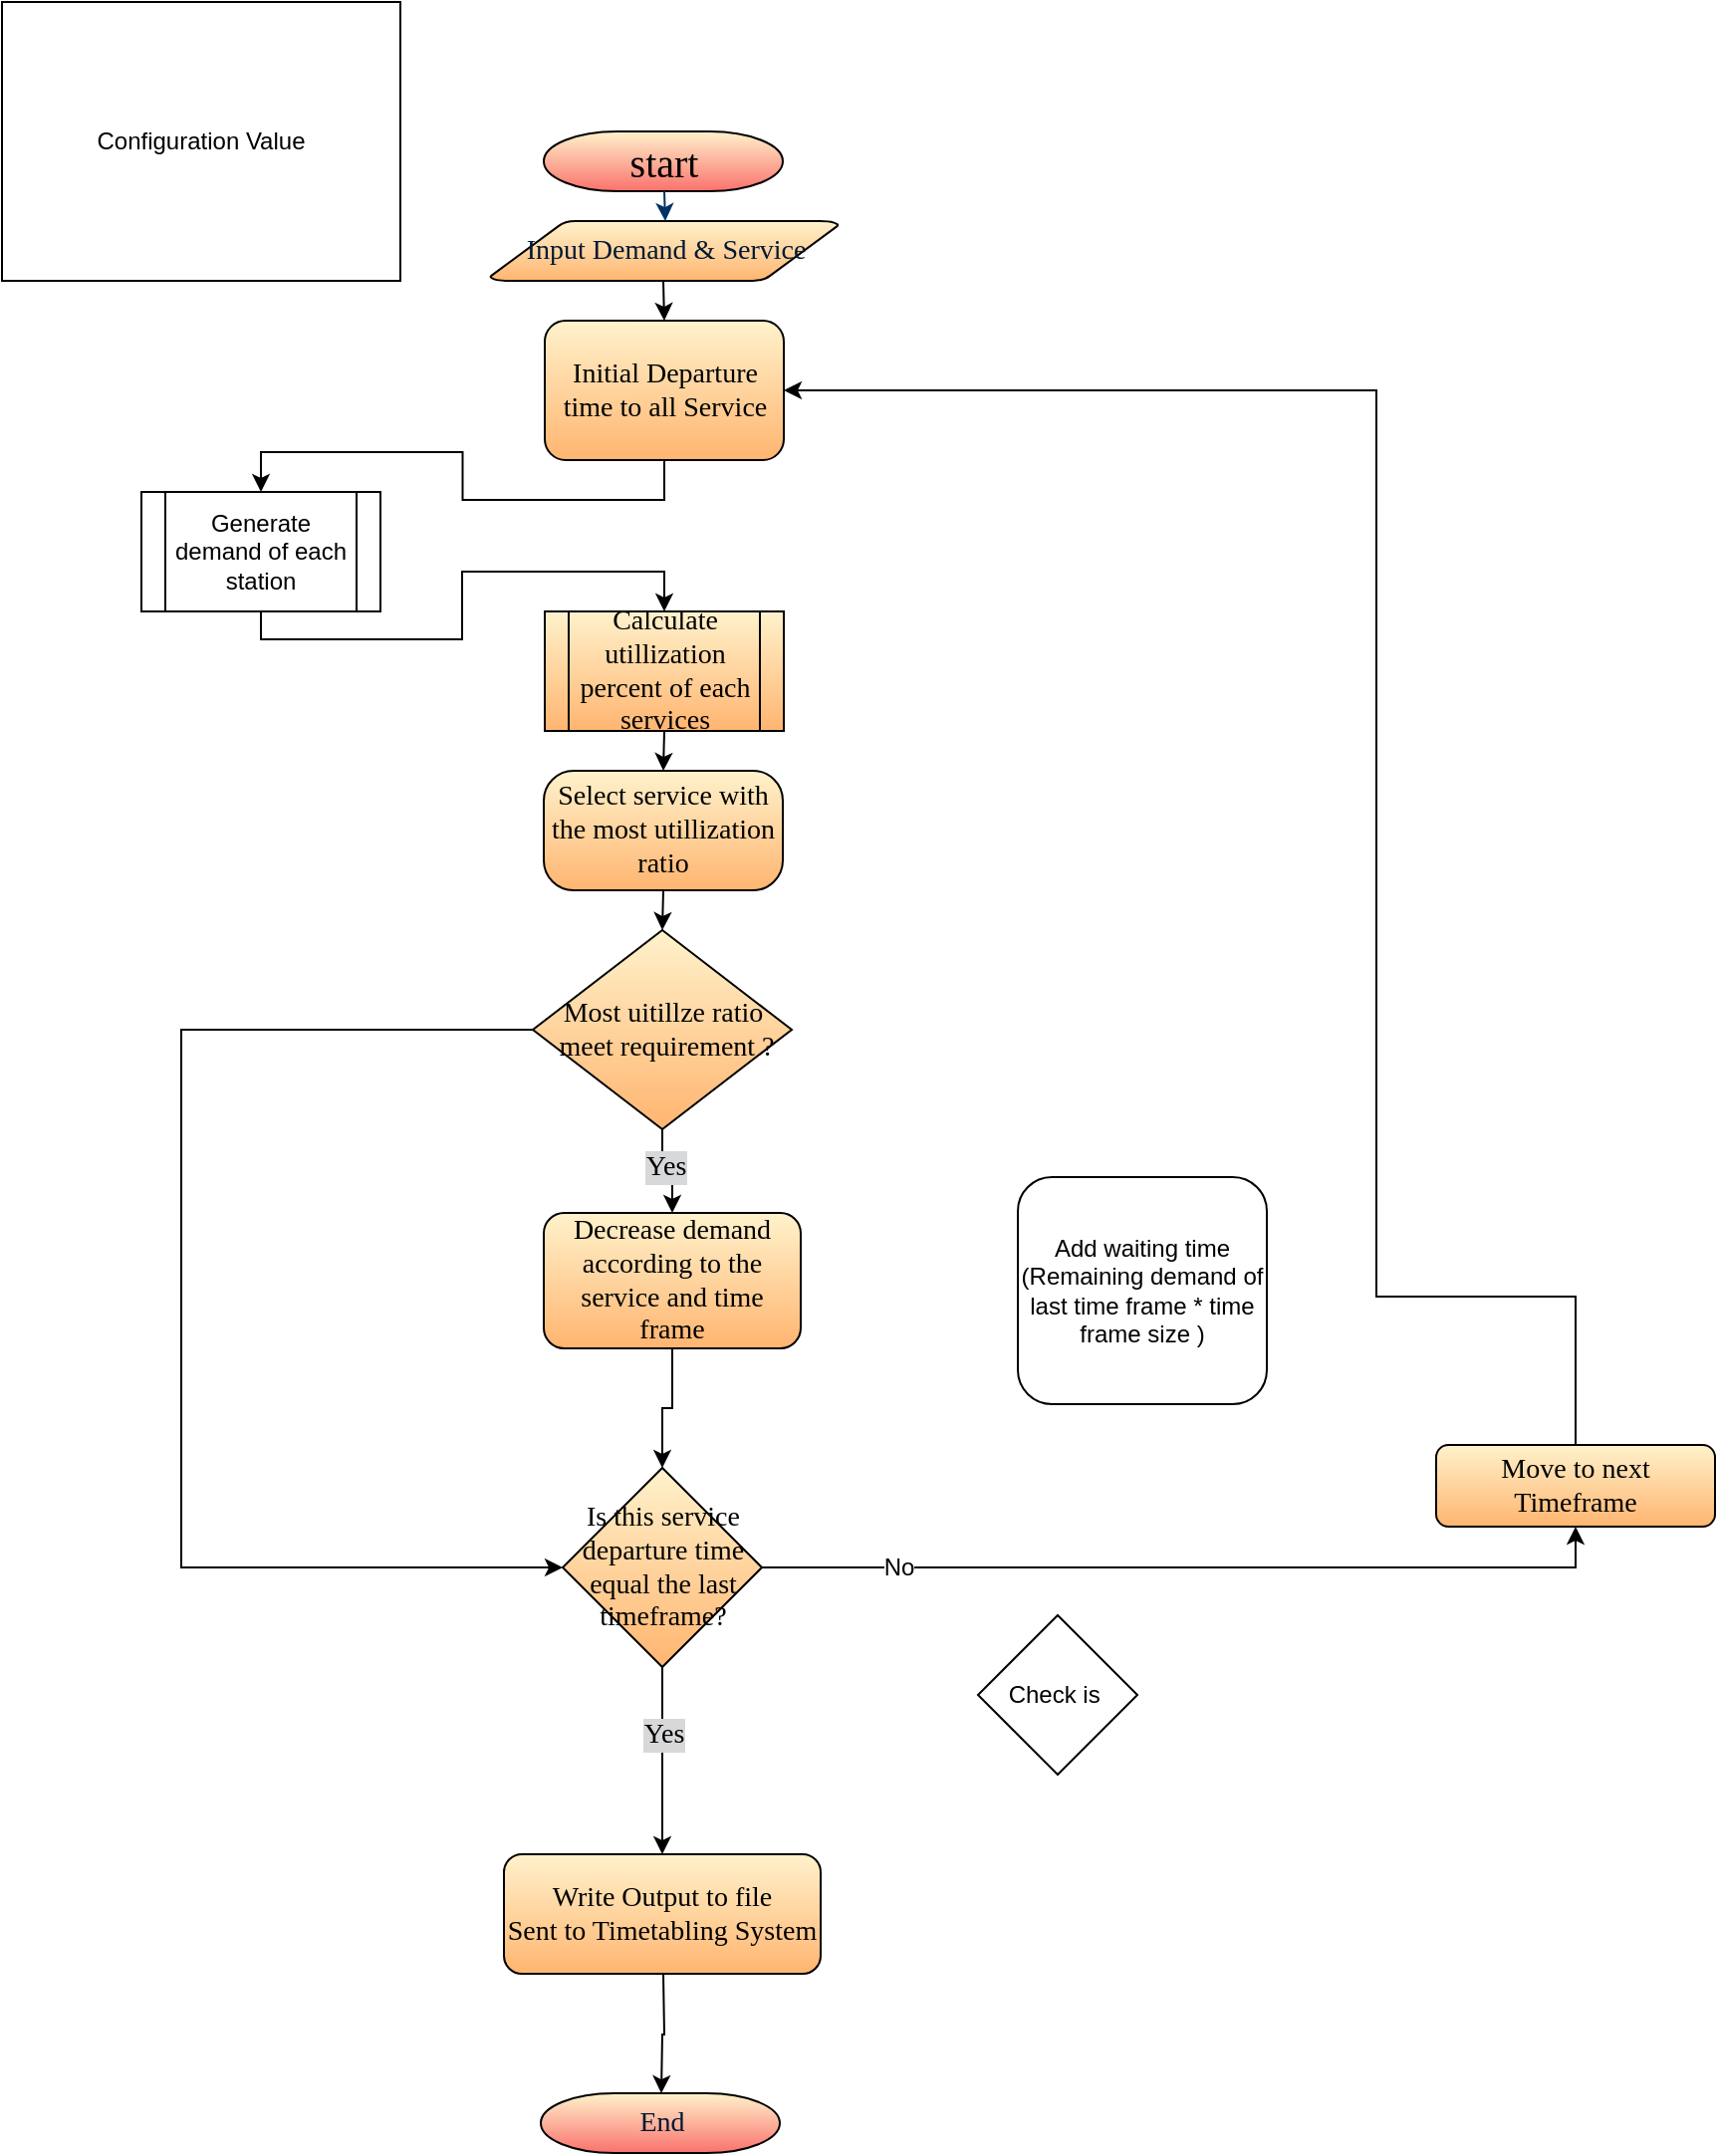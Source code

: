 <mxfile version="10.6.5" type="github"><diagram id="IksRYjbdFxxhTBMnKAOK" name="Page-1"><mxGraphModel dx="1394" dy="715" grid="1" gridSize="10" guides="1" tooltips="1" connect="1" arrows="1" fold="1" page="1" pageScale="1" pageWidth="850" pageHeight="1100" math="0" shadow="0"><root><mxCell id="0"/><mxCell id="1" parent="0"/><mxCell id="jh3pecBuK80P3w0I09oi-1" value="start" style="shape=mxgraph.flowchart.terminator;fillColor=#FFF2CC;strokeColor=#000000;strokeWidth=1;gradientDirection=south;fontStyle=0;html=1;fontFamily=Times New Roman;spacing=2;fontSize=20;gradientColor=#FA726D;labelBorderColor=none;" parent="1" vertex="1"><mxGeometry x="272" y="75" width="120" height="30" as="geometry"/></mxCell><mxCell id="jh3pecBuK80P3w0I09oi-2" value="Input Demand &amp;amp; Service&lt;br style=&quot;font-size: 14px;&quot;&gt;" style="shape=mxgraph.flowchart.data;fillColor=#FFF2CC;strokeColor=#000000;strokeWidth=1;gradientColor=#FFB570;gradientDirection=south;fontColor=#001933;fontStyle=0;html=1;fontFamily=Times New Roman;spacing=2;fontSize=14;labelBorderColor=none;" parent="1" vertex="1"><mxGeometry x="245" y="120" width="175" height="30" as="geometry"/></mxCell><mxCell id="jh3pecBuK80P3w0I09oi-3" style="edgeStyle=orthogonalEdgeStyle;rounded=0;html=1;exitX=0.5;exitY=1;exitPerimeter=0;entryX=0.5;entryY=0;jettySize=auto;orthogonalLoop=1;fontFamily=Times New Roman;spacing=2;fontSize=14;labelBorderColor=none;" parent="1" target="jh3pecBuK80P3w0I09oi-8" edge="1"><mxGeometry relative="1" as="geometry"><mxPoint x="332" y="150" as="sourcePoint"/></mxGeometry></mxCell><mxCell id="jh3pecBuK80P3w0I09oi-5" style="fontColor=#001933;fontStyle=1;strokeColor=#003366;strokeWidth=1;html=1;fontFamily=Times New Roman;spacing=2;fontSize=14;labelBorderColor=none;" parent="1" source="jh3pecBuK80P3w0I09oi-1" edge="1"><mxGeometry relative="1" as="geometry"><mxPoint x="333" y="120" as="targetPoint"/></mxGeometry></mxCell><mxCell id="WuXg2kiTyfer259w6d29-3" style="edgeStyle=orthogonalEdgeStyle;rounded=0;orthogonalLoop=1;jettySize=auto;html=1;exitX=0.5;exitY=1;exitDx=0;exitDy=0;entryX=0.5;entryY=0;entryDx=0;entryDy=0;" edge="1" parent="1" source="jh3pecBuK80P3w0I09oi-8" target="WuXg2kiTyfer259w6d29-2"><mxGeometry relative="1" as="geometry"/></mxCell><mxCell id="jh3pecBuK80P3w0I09oi-8" value="Initial Departure time to all Service" style="rounded=1;whiteSpace=wrap;html=1;fontFamily=Times New Roman;spacing=2;fontSize=14;fillColor=#FFF2CC;gradientColor=#FFB570;labelBorderColor=none;strokeColor=#000000;strokeWidth=1;" parent="1" vertex="1"><mxGeometry x="272.5" y="170" width="120" height="70" as="geometry"/></mxCell><mxCell id="jh3pecBuK80P3w0I09oi-47" style="edgeStyle=orthogonalEdgeStyle;rounded=0;html=1;exitX=0.5;exitY=1;entryX=0.5;entryY=0;jettySize=auto;orthogonalLoop=1;fontFamily=Times New Roman;spacing=2;fontSize=14;labelBorderColor=none;" parent="1" source="jh3pecBuK80P3w0I09oi-22" target="jh3pecBuK80P3w0I09oi-24" edge="1"><mxGeometry relative="1" as="geometry"/></mxCell><mxCell id="jh3pecBuK80P3w0I09oi-69" value="Yes" style="text;html=1;resizable=0;points=[];align=center;verticalAlign=middle;labelBackgroundColor=#d7d8d9;fontFamily=Times New Roman;spacing=2;fontSize=14;labelBorderColor=none;" parent="jh3pecBuK80P3w0I09oi-47" vertex="1" connectable="0"><mxGeometry x="-0.276" relative="1" as="geometry"><mxPoint as="offset"/></mxGeometry></mxCell><mxCell id="WuXg2kiTyfer259w6d29-13" style="edgeStyle=orthogonalEdgeStyle;rounded=0;orthogonalLoop=1;jettySize=auto;html=1;exitX=1;exitY=0.5;exitDx=0;exitDy=0;entryX=0.5;entryY=1;entryDx=0;entryDy=0;" edge="1" parent="1" source="jh3pecBuK80P3w0I09oi-22" target="jh3pecBuK80P3w0I09oi-79"><mxGeometry relative="1" as="geometry"><mxPoint x="580" y="910" as="targetPoint"/></mxGeometry></mxCell><mxCell id="WuXg2kiTyfer259w6d29-17" value="No" style="text;html=1;resizable=0;points=[];align=center;verticalAlign=middle;labelBackgroundColor=#ffffff;" vertex="1" connectable="0" parent="WuXg2kiTyfer259w6d29-13"><mxGeometry x="-0.583" y="-2" relative="1" as="geometry"><mxPoint x="-21" y="-2" as="offset"/></mxGeometry></mxCell><mxCell id="jh3pecBuK80P3w0I09oi-22" value="Is this service departure time equal the last timeframe?" style="rhombus;whiteSpace=wrap;html=1;fontFamily=Times New Roman;spacing=2;fontSize=14;fillColor=#FFF2CC;gradientColor=#FFB570;labelBorderColor=none;strokeColor=#000000;strokeWidth=1;" parent="1" vertex="1"><mxGeometry x="281.5" y="746" width="100" height="100" as="geometry"/></mxCell><mxCell id="jh3pecBuK80P3w0I09oi-23" style="edgeStyle=orthogonalEdgeStyle;rounded=0;html=1;exitX=0.5;exitY=1;entryX=0.5;entryY=0;entryPerimeter=0;jettySize=auto;orthogonalLoop=1;fontFamily=Times New Roman;spacing=2;fontSize=14;labelBorderColor=none;" parent="1" edge="1"><mxGeometry relative="1" as="geometry"><mxPoint x="332" y="1000" as="sourcePoint"/><mxPoint x="331" y="1060" as="targetPoint"/></mxGeometry></mxCell><mxCell id="jh3pecBuK80P3w0I09oi-24" value="Write Output to file&lt;br style=&quot;font-size: 14px;&quot;&gt;Sent to Timetabling System&lt;br style=&quot;font-size: 14px;&quot;&gt;" style="rounded=1;whiteSpace=wrap;html=1;fontFamily=Times New Roman;spacing=2;fontSize=14;fillColor=#FFF2CC;gradientColor=#FFB570;labelBorderColor=none;strokeColor=#000000;strokeWidth=1;" parent="1" vertex="1"><mxGeometry x="252" y="940" width="159" height="60" as="geometry"/></mxCell><mxCell id="jh3pecBuK80P3w0I09oi-25" value="End" style="shape=mxgraph.flowchart.terminator;fillColor=#FFF2CC;strokeColor=#000000;strokeWidth=1;gradientColor=#FA726D;gradientDirection=south;fontColor=#001933;fontStyle=0;html=1;fontFamily=Times New Roman;spacing=2;fontSize=14;labelBorderColor=none;" parent="1" vertex="1"><mxGeometry x="270.5" y="1060" width="120" height="30" as="geometry"/></mxCell><mxCell id="WuXg2kiTyfer259w6d29-16" style="edgeStyle=orthogonalEdgeStyle;rounded=0;orthogonalLoop=1;jettySize=auto;html=1;exitX=0.5;exitY=1;exitDx=0;exitDy=0;entryX=0.5;entryY=0;entryDx=0;entryDy=0;" edge="1" parent="1" source="jh3pecBuK80P3w0I09oi-26" target="jh3pecBuK80P3w0I09oi-22"><mxGeometry relative="1" as="geometry"/></mxCell><mxCell id="jh3pecBuK80P3w0I09oi-26" value="Decrease demand according to the service and time frame" style="rounded=1;whiteSpace=wrap;html=1;fontFamily=Times New Roman;spacing=2;fontSize=14;fillColor=#FFF2CC;gradientColor=#FFB570;labelBorderColor=none;strokeColor=#000000;strokeWidth=1;" parent="1" vertex="1"><mxGeometry x="272" y="618" width="129" height="68" as="geometry"/></mxCell><mxCell id="jh3pecBuK80P3w0I09oi-43" style="edgeStyle=orthogonalEdgeStyle;rounded=0;html=1;exitX=0.5;exitY=1;entryX=0.5;entryY=0;jettySize=auto;orthogonalLoop=1;fontFamily=Times New Roman;spacing=2;fontSize=14;entryDx=0;entryDy=0;labelBorderColor=none;" parent="1" source="jh3pecBuK80P3w0I09oi-39" target="jh3pecBuK80P3w0I09oi-85" edge="1"><mxGeometry relative="1" as="geometry"><mxPoint x="330.724" y="426.207" as="targetPoint"/></mxGeometry></mxCell><mxCell id="jh3pecBuK80P3w0I09oi-39" value="&lt;span style=&quot;font-size: 14px&quot;&gt;Calculate utillization percent of each services&lt;/span&gt;" style="shape=process;whiteSpace=wrap;html=1;backgroundOutline=1;fontFamily=Times New Roman;spacing=2;fontSize=14;fillColor=#FFF2CC;gradientColor=#FFB570;labelBorderColor=none;strokeColor=#000000;strokeWidth=1;" parent="1" vertex="1"><mxGeometry x="272.5" y="316" width="120" height="60" as="geometry"/></mxCell><mxCell id="jh3pecBuK80P3w0I09oi-63" style="edgeStyle=orthogonalEdgeStyle;rounded=0;html=1;exitX=0.5;exitY=1;entryX=0.5;entryY=0;jettySize=auto;orthogonalLoop=1;fontFamily=Times New Roman;spacing=2;fontSize=14;labelBorderColor=none;" parent="1" source="jh3pecBuK80P3w0I09oi-60" target="jh3pecBuK80P3w0I09oi-26" edge="1"><mxGeometry relative="1" as="geometry"/></mxCell><mxCell id="jh3pecBuK80P3w0I09oi-64" value="Yes" style="text;html=1;resizable=0;points=[];align=center;verticalAlign=middle;labelBackgroundColor=#d7d8d9;fontFamily=Times New Roman;spacing=2;fontSize=14;labelBorderColor=none;" parent="jh3pecBuK80P3w0I09oi-63" vertex="1" connectable="0"><mxGeometry x="-0.651" y="3" relative="1" as="geometry"><mxPoint x="-2" y="11" as="offset"/></mxGeometry></mxCell><mxCell id="WuXg2kiTyfer259w6d29-12" style="edgeStyle=orthogonalEdgeStyle;rounded=0;orthogonalLoop=1;jettySize=auto;html=1;exitX=0;exitY=0.5;exitDx=0;exitDy=0;entryX=0;entryY=0.5;entryDx=0;entryDy=0;" edge="1" parent="1" source="jh3pecBuK80P3w0I09oi-60" target="jh3pecBuK80P3w0I09oi-22"><mxGeometry relative="1" as="geometry"><Array as="points"><mxPoint x="90" y="526"/><mxPoint x="90" y="796"/></Array></mxGeometry></mxCell><mxCell id="jh3pecBuK80P3w0I09oi-60" value="Most uitillze ratio &amp;nbsp;meet requirement ?" style="rhombus;whiteSpace=wrap;html=1;fontFamily=Times New Roman;spacing=2;fontSize=14;fillColor=#FFF2CC;gradientColor=#FFB570;labelBorderColor=none;strokeColor=#000000;strokeWidth=1;" parent="1" vertex="1"><mxGeometry x="266.5" y="476" width="130" height="100" as="geometry"/></mxCell><mxCell id="jh3pecBuK80P3w0I09oi-84" style="edgeStyle=orthogonalEdgeStyle;rounded=0;html=1;exitX=0.5;exitY=0;entryX=1;entryY=0.5;jettySize=auto;orthogonalLoop=1;fontFamily=Times New Roman;spacing=2;fontSize=14;labelBorderColor=none;" parent="1" source="jh3pecBuK80P3w0I09oi-79" target="jh3pecBuK80P3w0I09oi-8" edge="1"><mxGeometry relative="1" as="geometry"><Array as="points"><mxPoint x="790" y="660"/><mxPoint x="690" y="660"/><mxPoint x="690" y="205"/></Array></mxGeometry></mxCell><mxCell id="jh3pecBuK80P3w0I09oi-79" value="Move to next Timeframe" style="rounded=1;whiteSpace=wrap;html=1;fontFamily=Times New Roman;spacing=2;fontSize=14;fillColor=#FFF2CC;gradientColor=#FFB570;labelBorderColor=none;strokeColor=#000000;strokeWidth=1;" parent="1" vertex="1"><mxGeometry x="720" y="734.5" width="140" height="41" as="geometry"/></mxCell><mxCell id="7aQVyZFDAGQBYN12E_En-2" style="edgeStyle=orthogonalEdgeStyle;rounded=0;orthogonalLoop=1;jettySize=auto;html=1;exitX=0.5;exitY=1;exitDx=0;exitDy=0;entryX=0.5;entryY=0;entryDx=0;entryDy=0;fontFamily=Times New Roman;spacing=2;fontSize=14;labelBorderColor=none;" parent="1" source="jh3pecBuK80P3w0I09oi-85" target="jh3pecBuK80P3w0I09oi-60" edge="1"><mxGeometry relative="1" as="geometry"/></mxCell><mxCell id="jh3pecBuK80P3w0I09oi-85" value="&lt;span style=&quot;font-size: 14px;&quot;&gt;Select service with the most utillization ratio&lt;/span&gt;" style="rounded=1;whiteSpace=wrap;html=1;arcSize=25;fontFamily=Times New Roman;spacing=2;fontSize=14;fillColor=#FFF2CC;gradientColor=#FFB570;labelBorderColor=none;strokeColor=#000000;strokeWidth=1;" parent="1" vertex="1"><mxGeometry x="272" y="396" width="120" height="60" as="geometry"/></mxCell><mxCell id="WuXg2kiTyfer259w6d29-1" value="Configuration Value" style="rounded=0;whiteSpace=wrap;html=1;" vertex="1" parent="1"><mxGeometry y="10" width="200" height="140" as="geometry"/></mxCell><mxCell id="WuXg2kiTyfer259w6d29-4" style="edgeStyle=orthogonalEdgeStyle;rounded=0;orthogonalLoop=1;jettySize=auto;html=1;exitX=0.5;exitY=1;exitDx=0;exitDy=0;entryX=0.5;entryY=0;entryDx=0;entryDy=0;" edge="1" parent="1" source="WuXg2kiTyfer259w6d29-2" target="jh3pecBuK80P3w0I09oi-39"><mxGeometry relative="1" as="geometry"><Array as="points"><mxPoint x="130" y="330"/><mxPoint x="231" y="330"/><mxPoint x="231" y="296"/><mxPoint x="333" y="296"/></Array></mxGeometry></mxCell><mxCell id="WuXg2kiTyfer259w6d29-2" value="Generate demand of each station" style="shape=process;whiteSpace=wrap;html=1;backgroundOutline=1;" vertex="1" parent="1"><mxGeometry x="70" y="256" width="120" height="60" as="geometry"/></mxCell><mxCell id="WuXg2kiTyfer259w6d29-15" value="Add waiting time&lt;br&gt;(Remaining demand of last time frame * time frame size )&lt;br&gt;" style="rounded=1;whiteSpace=wrap;html=1;" vertex="1" parent="1"><mxGeometry x="510" y="600" width="125" height="114" as="geometry"/></mxCell><mxCell id="WuXg2kiTyfer259w6d29-19" value="Check is&amp;nbsp;" style="rhombus;whiteSpace=wrap;html=1;" vertex="1" parent="1"><mxGeometry x="490" y="820" width="80" height="80" as="geometry"/></mxCell></root></mxGraphModel></diagram></mxfile>
